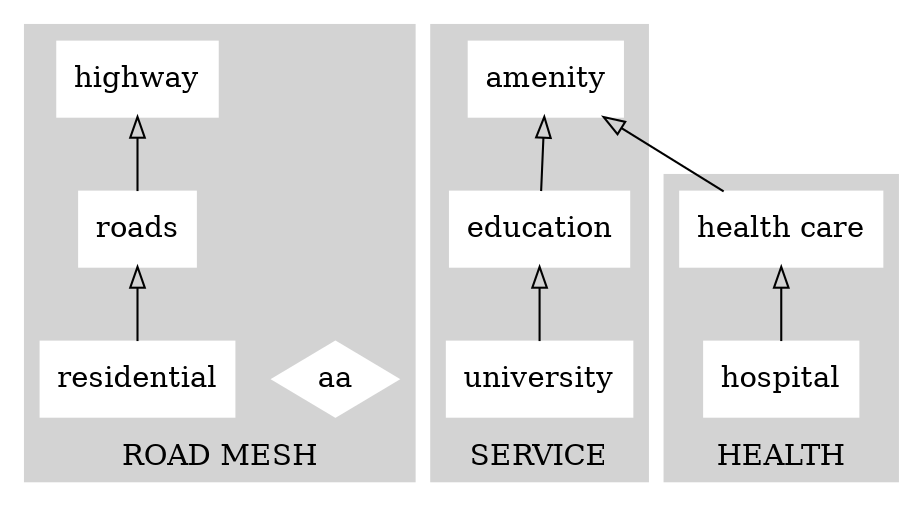 digraph G {
	subgraph cluster_0 {
		node [color=white shape=box style=filled]
		color=lightgrey style=filled
		test [label=aa plaintext=asdas shape=diamond]
		residential -> roads [arrowhead=onormal]
		roads -> highway [arrowhead=onormal]
		label="ROAD MESH"
	}
	subgraph cluster_1 {
		node [color=white shape=box style=filled]
		color=lightgrey style=filled
		university -> education [arrowhead=onormal]
		education -> amenity [arrowhead=onormal]
		label=SERVICE
	}
	subgraph cluster_2 {
		node [color=white shape=box style=filled]
		color=lightgrey style=filled
		hospital -> "health care" [arrowhead=onormal]
		"health care" -> amenity [arrowhead=onormal]
		label=HEALTH
	}
	rankdir=BT
}
